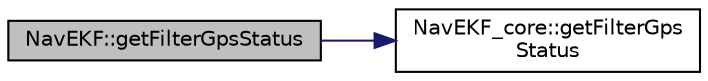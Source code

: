 digraph "NavEKF::getFilterGpsStatus"
{
 // INTERACTIVE_SVG=YES
  edge [fontname="Helvetica",fontsize="10",labelfontname="Helvetica",labelfontsize="10"];
  node [fontname="Helvetica",fontsize="10",shape=record];
  rankdir="LR";
  Node1 [label="NavEKF::getFilterGpsStatus",height=0.2,width=0.4,color="black", fillcolor="grey75", style="filled", fontcolor="black"];
  Node1 -> Node2 [color="midnightblue",fontsize="10",style="solid",fontname="Helvetica"];
  Node2 [label="NavEKF_core::getFilterGps\lStatus",height=0.2,width=0.4,color="black", fillcolor="white", style="filled",URL="$classNavEKF__core.html#a22a8e21f2bd55095b09b8e9bf33c73a3"];
}
